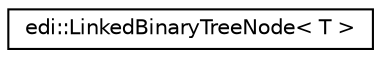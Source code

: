 digraph "Representación gráfica de la clase"
{
  edge [fontname="Helvetica",fontsize="10",labelfontname="Helvetica",labelfontsize="10"];
  node [fontname="Helvetica",fontsize="10",shape=record];
  rankdir="LR";
  Node1 [label="edi::LinkedBinaryTreeNode\< T \>",height=0.2,width=0.4,color="black", fillcolor="white", style="filled",URL="$classedi_1_1LinkedBinaryTreeNode.html",tooltip="Implement the LinkedBinaryTreeNode ADT. "];
}
